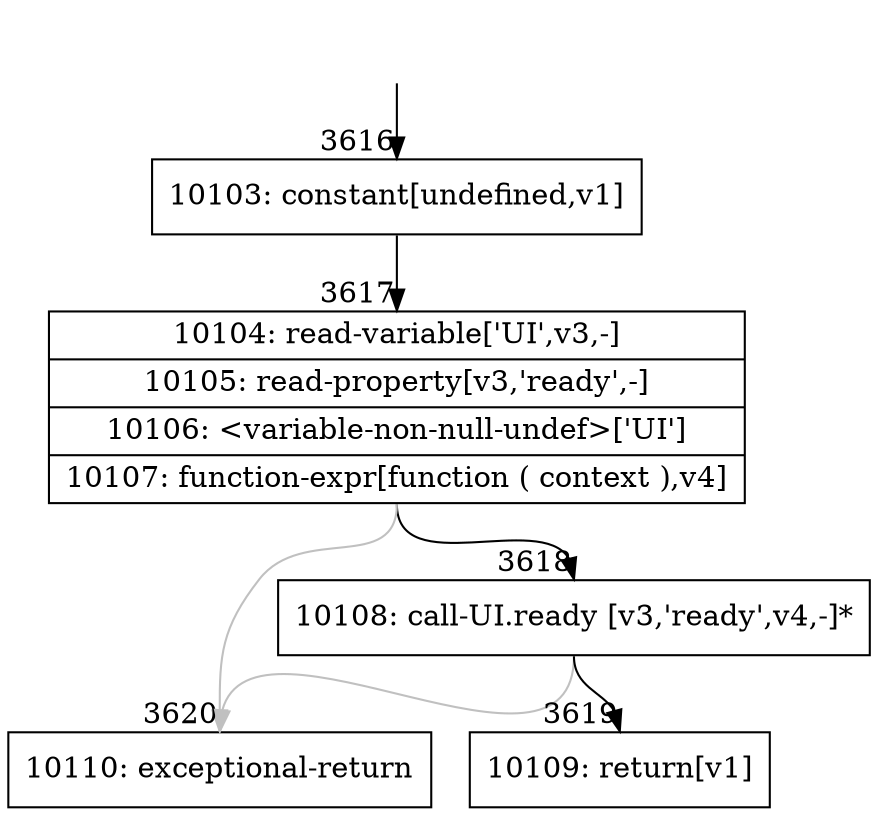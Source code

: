 digraph {
rankdir="TD"
BB_entry271[shape=none,label=""];
BB_entry271 -> BB3616 [tailport=s, headport=n, headlabel="    3616"]
BB3616 [shape=record label="{10103: constant[undefined,v1]}" ] 
BB3616 -> BB3617 [tailport=s, headport=n, headlabel="      3617"]
BB3617 [shape=record label="{10104: read-variable['UI',v3,-]|10105: read-property[v3,'ready',-]|10106: \<variable-non-null-undef\>['UI']|10107: function-expr[function ( context ),v4]}" ] 
BB3617 -> BB3618 [tailport=s, headport=n, headlabel="      3618"]
BB3617 -> BB3620 [tailport=s, headport=n, color=gray, headlabel="      3620"]
BB3618 [shape=record label="{10108: call-UI.ready [v3,'ready',v4,-]*}" ] 
BB3618 -> BB3619 [tailport=s, headport=n, headlabel="      3619"]
BB3618 -> BB3620 [tailport=s, headport=n, color=gray]
BB3619 [shape=record label="{10109: return[v1]}" ] 
BB3620 [shape=record label="{10110: exceptional-return}" ] 
//#$~ 2769
}
